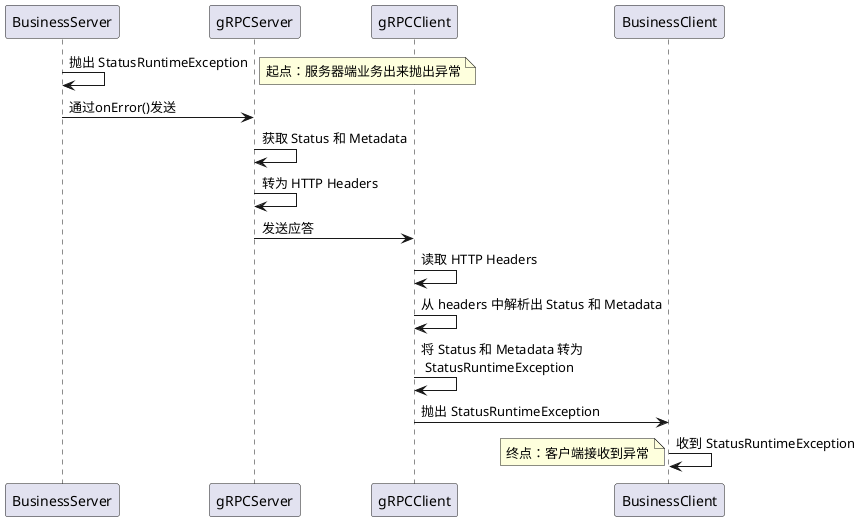 @startuml

BusinessServer -> BusinessServer : 抛出 StatusRuntimeException
Note right : 起点：服务器端业务出来抛出异常
BusinessServer -> gRPCServer : 通过onError()发送
gRPCServer -> gRPCServer : 获取 Status 和 Metadata
gRPCServer -> gRPCServer : 转为 HTTP Headers

gRPCServer -> gRPCClient : 发送应答
gRPCClient -> gRPCClient : 读取 HTTP Headers
gRPCClient -> gRPCClient : 从 headers 中解析出 Status 和 Metadata
gRPCClient -> gRPCClient : 将 Status 和 Metadata 转为\n StatusRuntimeException

gRPCClient -> BusinessClient : 抛出 StatusRuntimeException
BusinessClient -> BusinessClient : 收到 StatusRuntimeException
Note left : 终点：客户端接收到异常

@enduml